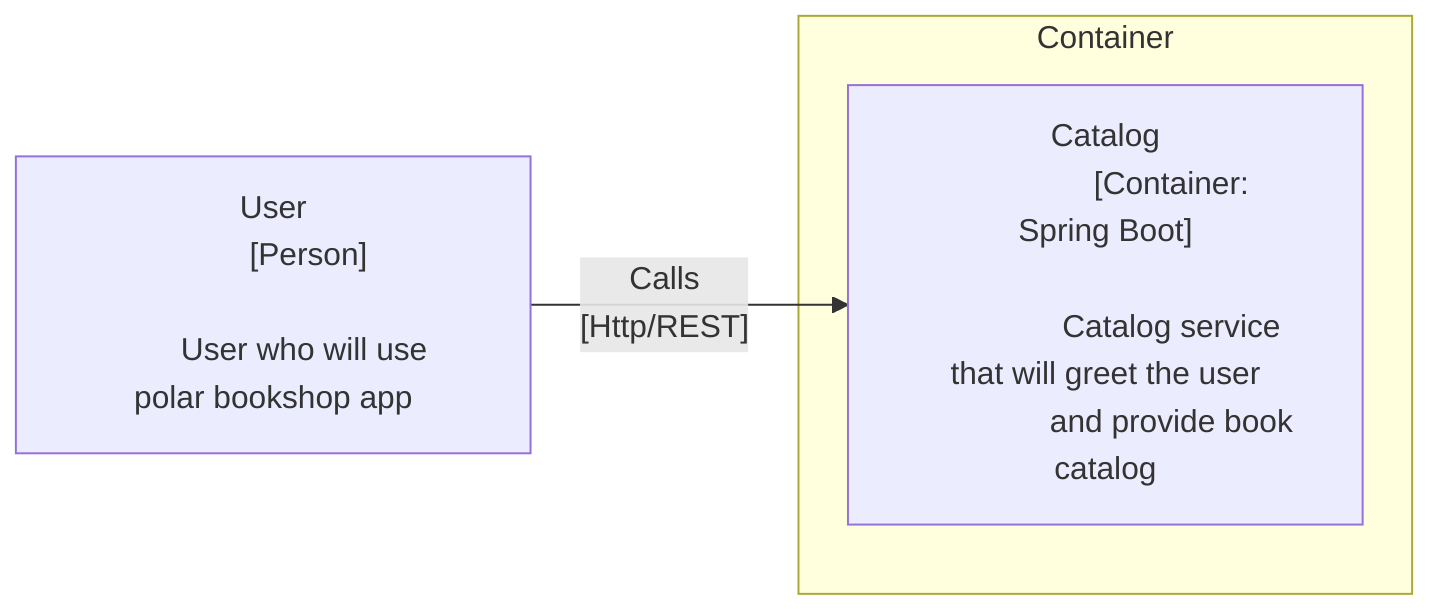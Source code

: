 flowchart LR
    User["User
        [Person]

        User who will use polar bookshop app"]


    subgraph Container
        Catalog["Catalog
                [Container: Spring Boot]

                Catalog service that will greet the user
                and provide book catalog"]
    end

    User --"Calls
            [Http/REST]"--> Catalog
